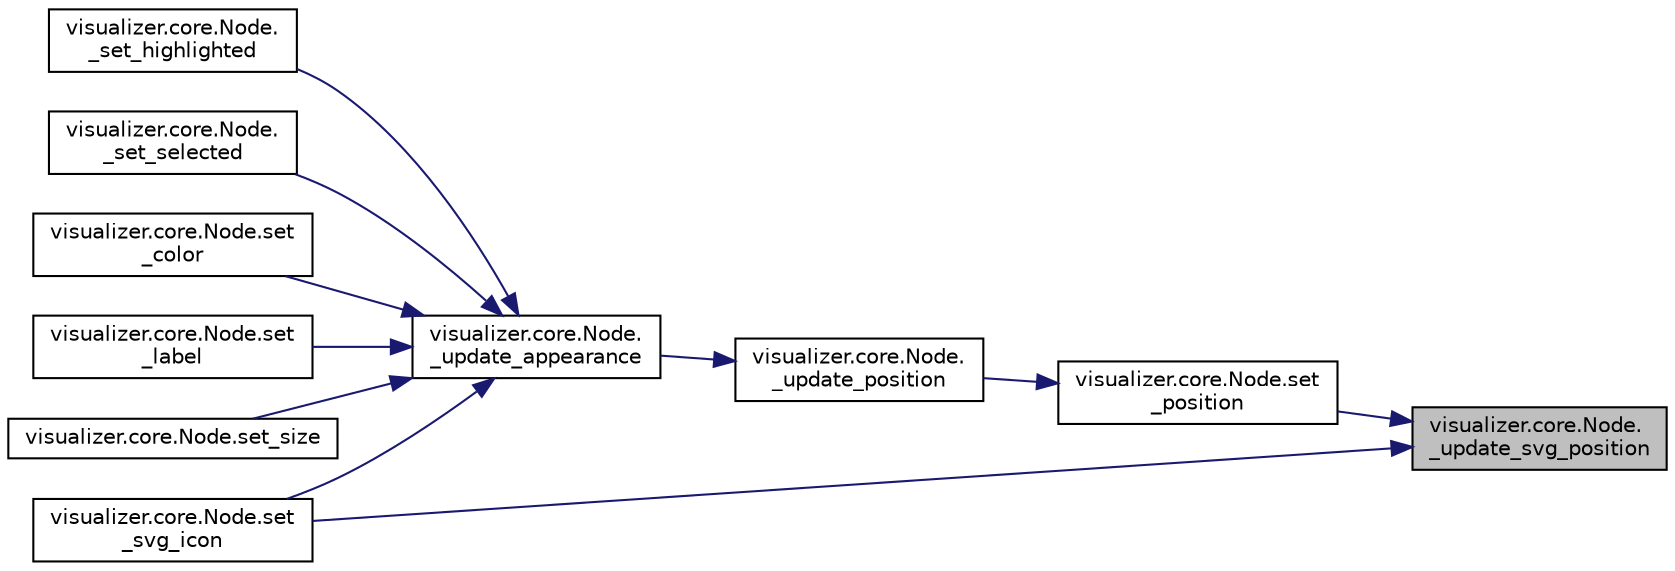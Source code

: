 digraph "visualizer.core.Node._update_svg_position"
{
 // LATEX_PDF_SIZE
  edge [fontname="Helvetica",fontsize="10",labelfontname="Helvetica",labelfontsize="10"];
  node [fontname="Helvetica",fontsize="10",shape=record];
  rankdir="RL";
  Node1 [label="visualizer.core.Node.\l_update_svg_position",height=0.2,width=0.4,color="black", fillcolor="grey75", style="filled", fontcolor="black",tooltip="Update svg position."];
  Node1 -> Node2 [dir="back",color="midnightblue",fontsize="10",style="solid",fontname="Helvetica"];
  Node2 [label="visualizer.core.Node.set\l_position",height=0.2,width=0.4,color="black", fillcolor="white", style="filled",URL="$classvisualizer_1_1core_1_1_node.html#ad5ef274a1963d3c93b6ec75515efd8ae",tooltip="Set position function."];
  Node2 -> Node3 [dir="back",color="midnightblue",fontsize="10",style="solid",fontname="Helvetica"];
  Node3 [label="visualizer.core.Node.\l_update_position",height=0.2,width=0.4,color="black", fillcolor="white", style="filled",URL="$classvisualizer_1_1core_1_1_node.html#ac783a9a6e8c4799d2b38cf5cc5ce71f3",tooltip="Update position function."];
  Node3 -> Node4 [dir="back",color="midnightblue",fontsize="10",style="solid",fontname="Helvetica"];
  Node4 [label="visualizer.core.Node.\l_update_appearance",height=0.2,width=0.4,color="black", fillcolor="white", style="filled",URL="$classvisualizer_1_1core_1_1_node.html#ae5b37840dd64cdf83640f3e4e0ac7f09",tooltip="Update the node aspect to reflect the selected/highlighted state."];
  Node4 -> Node5 [dir="back",color="midnightblue",fontsize="10",style="solid",fontname="Helvetica"];
  Node5 [label="visualizer.core.Node.\l_set_highlighted",height=0.2,width=0.4,color="black", fillcolor="white", style="filled",URL="$classvisualizer_1_1core_1_1_node.html#ae5beb3fb1baf0a82aac7d97095be2e03",tooltip="Set highlighted function."];
  Node4 -> Node6 [dir="back",color="midnightblue",fontsize="10",style="solid",fontname="Helvetica"];
  Node6 [label="visualizer.core.Node.\l_set_selected",height=0.2,width=0.4,color="black", fillcolor="white", style="filled",URL="$classvisualizer_1_1core_1_1_node.html#a3ceba64906269d901c47af74a60f06a0",tooltip="Set selected function."];
  Node4 -> Node7 [dir="back",color="midnightblue",fontsize="10",style="solid",fontname="Helvetica"];
  Node7 [label="visualizer.core.Node.set\l_color",height=0.2,width=0.4,color="black", fillcolor="white", style="filled",URL="$classvisualizer_1_1core_1_1_node.html#aa50f8c1b99b627e1509fe273af6096ca",tooltip="Set color function."];
  Node4 -> Node8 [dir="back",color="midnightblue",fontsize="10",style="solid",fontname="Helvetica"];
  Node8 [label="visualizer.core.Node.set\l_label",height=0.2,width=0.4,color="black", fillcolor="white", style="filled",URL="$classvisualizer_1_1core_1_1_node.html#a2af5df5a7ac732941d9f4091fbec2e2e",tooltip="Set a label for the node."];
  Node4 -> Node9 [dir="back",color="midnightblue",fontsize="10",style="solid",fontname="Helvetica"];
  Node9 [label="visualizer.core.Node.set_size",height=0.2,width=0.4,color="black", fillcolor="white", style="filled",URL="$classvisualizer_1_1core_1_1_node.html#ae3c935cc239df56943eb4a731511500c",tooltip="Set size function."];
  Node4 -> Node10 [dir="back",color="midnightblue",fontsize="10",style="solid",fontname="Helvetica"];
  Node10 [label="visualizer.core.Node.set\l_svg_icon",height=0.2,width=0.4,color="black", fillcolor="white", style="filled",URL="$classvisualizer_1_1core_1_1_node.html#a308c7317a292873bfeb648b1ca1a839e",tooltip="Set a background SVG icon for the node."];
  Node1 -> Node10 [dir="back",color="midnightblue",fontsize="10",style="solid",fontname="Helvetica"];
}
